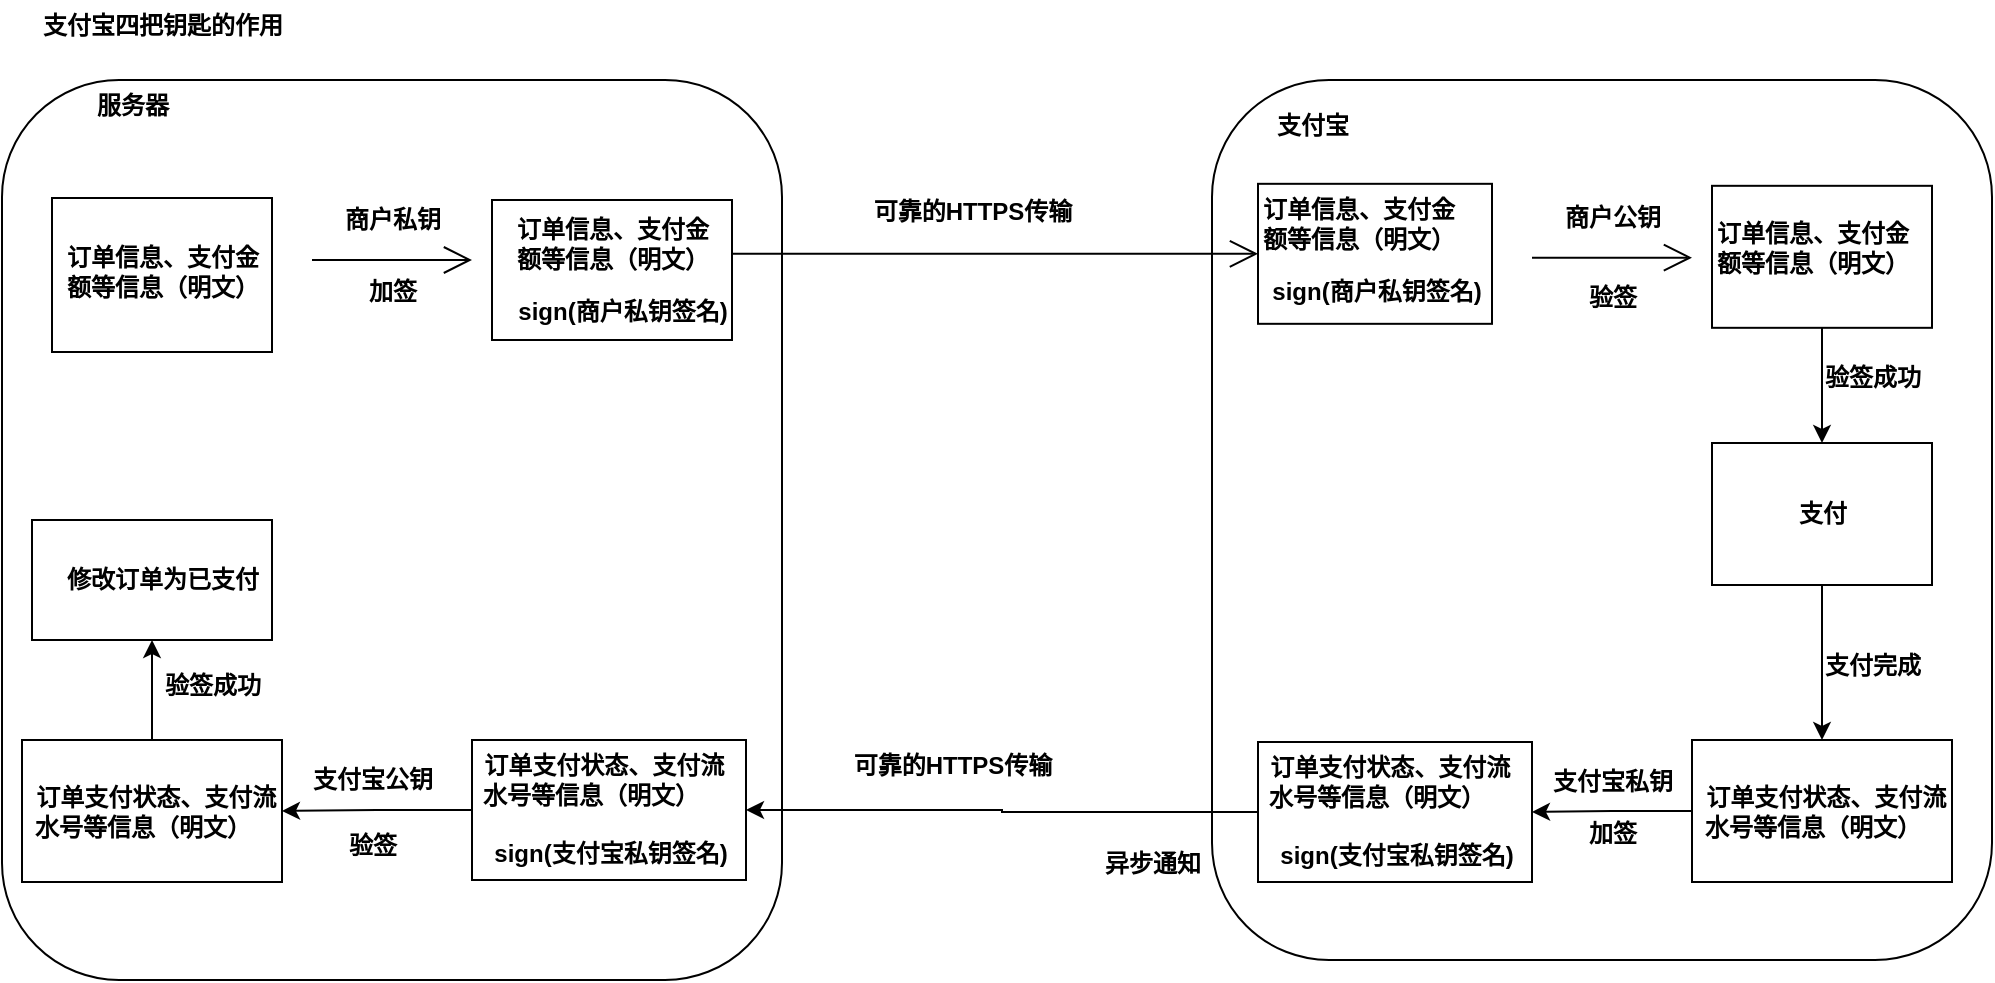 <mxfile version="21.3.0" type="github">
  <diagram name="第 1 页" id="V0CLP1AJc3eMLi_e2w1N">
    <mxGraphModel dx="1126" dy="542" grid="1" gridSize="10" guides="1" tooltips="1" connect="1" arrows="1" fold="1" page="1" pageScale="1" pageWidth="827" pageHeight="1169" math="0" shadow="0">
      <root>
        <mxCell id="0" />
        <mxCell id="1" parent="0" />
        <mxCell id="Gzzt9cg2-Gzr6qvwIWBU-1" value="" style="rounded=1;whiteSpace=wrap;html=1;" vertex="1" parent="1">
          <mxGeometry x="55" y="90" width="390" height="450" as="geometry" />
        </mxCell>
        <mxCell id="Gzzt9cg2-Gzr6qvwIWBU-3" value="服务器" style="text;align=center;fontStyle=1;verticalAlign=middle;spacingLeft=3;spacingRight=3;strokeColor=none;rotatable=0;points=[[0,0.5],[1,0.5]];portConstraint=eastwest;html=1;" vertex="1" parent="1">
          <mxGeometry x="80" y="90" width="80" height="26" as="geometry" />
        </mxCell>
        <mxCell id="Gzzt9cg2-Gzr6qvwIWBU-4" value="" style="rounded=1;whiteSpace=wrap;html=1;" vertex="1" parent="1">
          <mxGeometry x="660" y="90" width="390" height="440" as="geometry" />
        </mxCell>
        <mxCell id="Gzzt9cg2-Gzr6qvwIWBU-5" value="支付宝" style="text;align=center;fontStyle=1;verticalAlign=middle;spacingLeft=3;spacingRight=3;strokeColor=none;rotatable=0;points=[[0,0.5],[1,0.5]];portConstraint=eastwest;html=1;" vertex="1" parent="1">
          <mxGeometry x="670" y="99.91" width="80" height="26" as="geometry" />
        </mxCell>
        <mxCell id="Gzzt9cg2-Gzr6qvwIWBU-11" value="支付宝四把钥匙的作用" style="text;align=center;fontStyle=1;verticalAlign=middle;spacingLeft=3;spacingRight=3;strokeColor=none;rotatable=0;points=[[0,0.5],[1,0.5]];portConstraint=eastwest;html=1;" vertex="1" parent="1">
          <mxGeometry x="95" y="50" width="80" height="26" as="geometry" />
        </mxCell>
        <mxCell id="Gzzt9cg2-Gzr6qvwIWBU-13" value="商户私钥" style="text;align=center;fontStyle=1;verticalAlign=middle;spacingLeft=3;spacingRight=3;strokeColor=none;rotatable=0;points=[[0,0.5],[1,0.5]];portConstraint=eastwest;html=1;" vertex="1" parent="1">
          <mxGeometry x="210" y="147" width="80" height="26" as="geometry" />
        </mxCell>
        <mxCell id="Gzzt9cg2-Gzr6qvwIWBU-17" value="" style="rounded=0;whiteSpace=wrap;html=1;" vertex="1" parent="1">
          <mxGeometry x="300" y="150" width="120" height="70" as="geometry" />
        </mxCell>
        <mxCell id="Gzzt9cg2-Gzr6qvwIWBU-19" value="订单信息、支付金&lt;br style=&quot;border-color: var(--border-color);&quot;&gt;额等信息（明文）" style="text;align=center;fontStyle=1;verticalAlign=middle;spacingLeft=3;spacingRight=3;strokeColor=none;rotatable=0;points=[[0,0.5],[1,0.5]];portConstraint=eastwest;html=1;" vertex="1" parent="1">
          <mxGeometry x="320" y="158.91" width="80" height="26" as="geometry" />
        </mxCell>
        <mxCell id="Gzzt9cg2-Gzr6qvwIWBU-20" value="sign(商户私钥签名)" style="text;align=center;fontStyle=1;verticalAlign=middle;spacingLeft=3;spacingRight=3;strokeColor=none;rotatable=0;points=[[0,0.5],[1,0.5]];portConstraint=eastwest;html=1;" vertex="1" parent="1">
          <mxGeometry x="325" y="193" width="80" height="26" as="geometry" />
        </mxCell>
        <mxCell id="Gzzt9cg2-Gzr6qvwIWBU-26" value="可靠的HTTPS传输" style="text;align=center;fontStyle=1;verticalAlign=middle;spacingLeft=3;spacingRight=3;strokeColor=none;rotatable=0;points=[[0,0.5],[1,0.5]];portConstraint=eastwest;html=1;" vertex="1" parent="1">
          <mxGeometry x="500" y="142.91" width="80" height="26" as="geometry" />
        </mxCell>
        <mxCell id="Gzzt9cg2-Gzr6qvwIWBU-29" value="" style="rounded=0;whiteSpace=wrap;html=1;" vertex="1" parent="1">
          <mxGeometry x="80" y="149" width="110" height="77" as="geometry" />
        </mxCell>
        <mxCell id="Gzzt9cg2-Gzr6qvwIWBU-30" value="订单信息、支付金&lt;br&gt;额等信息（明文）" style="text;align=center;fontStyle=1;verticalAlign=middle;spacingLeft=3;spacingRight=3;strokeColor=none;rotatable=0;points=[[0,0.5],[1,0.5]];portConstraint=eastwest;html=1;" vertex="1" parent="1">
          <mxGeometry x="95" y="173" width="80" height="26" as="geometry" />
        </mxCell>
        <mxCell id="Gzzt9cg2-Gzr6qvwIWBU-33" value="" style="endArrow=open;endFill=1;endSize=12;html=1;rounded=0;" edge="1" parent="1">
          <mxGeometry width="160" relative="1" as="geometry">
            <mxPoint x="210" y="180" as="sourcePoint" />
            <mxPoint x="290" y="180" as="targetPoint" />
          </mxGeometry>
        </mxCell>
        <mxCell id="Gzzt9cg2-Gzr6qvwIWBU-34" value="加签" style="text;align=center;fontStyle=1;verticalAlign=middle;spacingLeft=3;spacingRight=3;strokeColor=none;rotatable=0;points=[[0,0.5],[1,0.5]];portConstraint=eastwest;html=1;" vertex="1" parent="1">
          <mxGeometry x="210" y="183" width="80" height="26" as="geometry" />
        </mxCell>
        <mxCell id="Gzzt9cg2-Gzr6qvwIWBU-35" value="商户公钥" style="text;align=center;fontStyle=1;verticalAlign=middle;spacingLeft=3;spacingRight=3;strokeColor=none;rotatable=0;points=[[0,0.5],[1,0.5]];portConstraint=eastwest;html=1;" vertex="1" parent="1">
          <mxGeometry x="820" y="145.82" width="80" height="26" as="geometry" />
        </mxCell>
        <mxCell id="Gzzt9cg2-Gzr6qvwIWBU-36" value="" style="rounded=0;whiteSpace=wrap;html=1;" vertex="1" parent="1">
          <mxGeometry x="683" y="141.91" width="117" height="70" as="geometry" />
        </mxCell>
        <mxCell id="Gzzt9cg2-Gzr6qvwIWBU-37" value="订单信息、支付金&lt;br style=&quot;border-color: var(--border-color);&quot;&gt;额等信息（明文）" style="text;align=center;fontStyle=1;verticalAlign=middle;spacingLeft=3;spacingRight=3;strokeColor=none;rotatable=0;points=[[0,0.5],[1,0.5]];portConstraint=eastwest;html=1;" vertex="1" parent="1">
          <mxGeometry x="693" y="148.91" width="80" height="26" as="geometry" />
        </mxCell>
        <mxCell id="Gzzt9cg2-Gzr6qvwIWBU-38" value="sign(商户私钥签名)" style="text;align=center;fontStyle=1;verticalAlign=middle;spacingLeft=3;spacingRight=3;strokeColor=none;rotatable=0;points=[[0,0.5],[1,0.5]];portConstraint=eastwest;html=1;" vertex="1" parent="1">
          <mxGeometry x="701.5" y="183" width="80" height="26" as="geometry" />
        </mxCell>
        <mxCell id="Gzzt9cg2-Gzr6qvwIWBU-50" style="edgeStyle=orthogonalEdgeStyle;rounded=0;orthogonalLoop=1;jettySize=auto;html=1;exitX=0.5;exitY=1;exitDx=0;exitDy=0;" edge="1" parent="1" source="Gzzt9cg2-Gzr6qvwIWBU-39" target="Gzzt9cg2-Gzr6qvwIWBU-46">
          <mxGeometry relative="1" as="geometry" />
        </mxCell>
        <mxCell id="Gzzt9cg2-Gzr6qvwIWBU-39" value="" style="rounded=0;whiteSpace=wrap;html=1;" vertex="1" parent="1">
          <mxGeometry x="910" y="142.91" width="110" height="71" as="geometry" />
        </mxCell>
        <mxCell id="Gzzt9cg2-Gzr6qvwIWBU-40" value="订单信息、支付金&lt;br style=&quot;border-color: var(--border-color);&quot;&gt;额等信息（明文）" style="text;align=center;fontStyle=1;verticalAlign=middle;spacingLeft=3;spacingRight=3;strokeColor=none;rotatable=0;points=[[0,0.5],[1,0.5]];portConstraint=eastwest;html=1;" vertex="1" parent="1">
          <mxGeometry x="920" y="160.91" width="80" height="26" as="geometry" />
        </mxCell>
        <mxCell id="Gzzt9cg2-Gzr6qvwIWBU-41" value="" style="endArrow=open;endFill=1;endSize=12;html=1;rounded=0;" edge="1" parent="1">
          <mxGeometry width="160" relative="1" as="geometry">
            <mxPoint x="820" y="178.82" as="sourcePoint" />
            <mxPoint x="900" y="178.82" as="targetPoint" />
          </mxGeometry>
        </mxCell>
        <mxCell id="Gzzt9cg2-Gzr6qvwIWBU-43" value="验签" style="text;align=center;fontStyle=1;verticalAlign=middle;spacingLeft=3;spacingRight=3;strokeColor=none;rotatable=0;points=[[0,0.5],[1,0.5]];portConstraint=eastwest;html=1;" vertex="1" parent="1">
          <mxGeometry x="820" y="185.91" width="80" height="26" as="geometry" />
        </mxCell>
        <mxCell id="Gzzt9cg2-Gzr6qvwIWBU-44" value="" style="endArrow=open;endFill=1;endSize=12;html=1;rounded=0;entryX=0;entryY=0.5;entryDx=0;entryDy=0;exitX=1;exitY=0.384;exitDx=0;exitDy=0;exitPerimeter=0;" edge="1" parent="1" source="Gzzt9cg2-Gzr6qvwIWBU-17" target="Gzzt9cg2-Gzr6qvwIWBU-36">
          <mxGeometry width="160" relative="1" as="geometry">
            <mxPoint x="430" y="180" as="sourcePoint" />
            <mxPoint x="590" y="180" as="targetPoint" />
          </mxGeometry>
        </mxCell>
        <mxCell id="Gzzt9cg2-Gzr6qvwIWBU-51" style="edgeStyle=orthogonalEdgeStyle;rounded=0;orthogonalLoop=1;jettySize=auto;html=1;exitX=0.5;exitY=1;exitDx=0;exitDy=0;" edge="1" parent="1" source="Gzzt9cg2-Gzr6qvwIWBU-46" target="Gzzt9cg2-Gzr6qvwIWBU-47">
          <mxGeometry relative="1" as="geometry" />
        </mxCell>
        <mxCell id="Gzzt9cg2-Gzr6qvwIWBU-46" value="" style="rounded=0;whiteSpace=wrap;html=1;" vertex="1" parent="1">
          <mxGeometry x="910" y="271.5" width="110" height="71" as="geometry" />
        </mxCell>
        <mxCell id="Gzzt9cg2-Gzr6qvwIWBU-59" style="edgeStyle=orthogonalEdgeStyle;rounded=0;orthogonalLoop=1;jettySize=auto;html=1;exitX=0;exitY=0.5;exitDx=0;exitDy=0;entryX=1;entryY=0.5;entryDx=0;entryDy=0;" edge="1" parent="1" source="Gzzt9cg2-Gzr6qvwIWBU-47" target="Gzzt9cg2-Gzr6qvwIWBU-56">
          <mxGeometry relative="1" as="geometry" />
        </mxCell>
        <mxCell id="Gzzt9cg2-Gzr6qvwIWBU-47" value="" style="rounded=0;whiteSpace=wrap;html=1;" vertex="1" parent="1">
          <mxGeometry x="900" y="420" width="130" height="71" as="geometry" />
        </mxCell>
        <mxCell id="Gzzt9cg2-Gzr6qvwIWBU-49" value="支付" style="text;align=center;fontStyle=1;verticalAlign=middle;spacingLeft=3;spacingRight=3;strokeColor=none;rotatable=0;points=[[0,0.5],[1,0.5]];portConstraint=eastwest;html=1;" vertex="1" parent="1">
          <mxGeometry x="925" y="294" width="80" height="26" as="geometry" />
        </mxCell>
        <mxCell id="Gzzt9cg2-Gzr6qvwIWBU-52" value="支付完成" style="text;align=center;fontStyle=1;verticalAlign=middle;spacingLeft=3;spacingRight=3;strokeColor=none;rotatable=0;points=[[0,0.5],[1,0.5]];portConstraint=eastwest;html=1;" vertex="1" parent="1">
          <mxGeometry x="950" y="370" width="80" height="26" as="geometry" />
        </mxCell>
        <mxCell id="Gzzt9cg2-Gzr6qvwIWBU-53" value="&amp;nbsp; &amp;nbsp; 订单支付状态、支付流&lt;br style=&quot;border-color: var(--border-color);&quot;&gt;水号等信息（明文）" style="text;align=center;fontStyle=1;verticalAlign=middle;spacingLeft=3;spacingRight=3;strokeColor=none;rotatable=0;points=[[0,0.5],[1,0.5]];portConstraint=eastwest;html=1;" vertex="1" parent="1">
          <mxGeometry x="920" y="442.5" width="80" height="26" as="geometry" />
        </mxCell>
        <mxCell id="Gzzt9cg2-Gzr6qvwIWBU-75" style="edgeStyle=orthogonalEdgeStyle;rounded=0;orthogonalLoop=1;jettySize=auto;html=1;exitX=0;exitY=0.5;exitDx=0;exitDy=0;" edge="1" parent="1" source="Gzzt9cg2-Gzr6qvwIWBU-56" target="Gzzt9cg2-Gzr6qvwIWBU-62">
          <mxGeometry relative="1" as="geometry" />
        </mxCell>
        <mxCell id="Gzzt9cg2-Gzr6qvwIWBU-56" value="" style="rounded=0;whiteSpace=wrap;html=1;" vertex="1" parent="1">
          <mxGeometry x="683" y="421" width="137" height="70" as="geometry" />
        </mxCell>
        <mxCell id="Gzzt9cg2-Gzr6qvwIWBU-57" value="&amp;nbsp; &amp;nbsp; 订单支付状态、支付流&lt;br&gt;水号等信息（明文）" style="text;align=center;fontStyle=1;verticalAlign=middle;spacingLeft=3;spacingRight=3;strokeColor=none;rotatable=0;points=[[0,0.5],[1,0.5]];portConstraint=eastwest;html=1;" vertex="1" parent="1">
          <mxGeometry x="701.5" y="428" width="80" height="26" as="geometry" />
        </mxCell>
        <mxCell id="Gzzt9cg2-Gzr6qvwIWBU-58" value="sign(支付宝私钥签名)" style="text;align=center;fontStyle=1;verticalAlign=middle;spacingLeft=3;spacingRight=3;strokeColor=none;rotatable=0;points=[[0,0.5],[1,0.5]];portConstraint=eastwest;html=1;" vertex="1" parent="1">
          <mxGeometry x="711.5" y="465" width="80" height="26" as="geometry" />
        </mxCell>
        <mxCell id="Gzzt9cg2-Gzr6qvwIWBU-60" value="支付宝私钥" style="text;align=center;fontStyle=1;verticalAlign=middle;spacingLeft=3;spacingRight=3;strokeColor=none;rotatable=0;points=[[0,0.5],[1,0.5]];portConstraint=eastwest;html=1;" vertex="1" parent="1">
          <mxGeometry x="820" y="428" width="80" height="26" as="geometry" />
        </mxCell>
        <mxCell id="Gzzt9cg2-Gzr6qvwIWBU-61" value="加签" style="text;align=center;fontStyle=1;verticalAlign=middle;spacingLeft=3;spacingRight=3;strokeColor=none;rotatable=0;points=[[0,0.5],[1,0.5]];portConstraint=eastwest;html=1;" vertex="1" parent="1">
          <mxGeometry x="820" y="454" width="80" height="26" as="geometry" />
        </mxCell>
        <mxCell id="Gzzt9cg2-Gzr6qvwIWBU-62" value="" style="rounded=0;whiteSpace=wrap;html=1;" vertex="1" parent="1">
          <mxGeometry x="290" y="420" width="137" height="70" as="geometry" />
        </mxCell>
        <mxCell id="Gzzt9cg2-Gzr6qvwIWBU-63" value="&amp;nbsp; &amp;nbsp; 订单支付状态、支付流&lt;br&gt;水号等信息（明文）" style="text;align=center;fontStyle=1;verticalAlign=middle;spacingLeft=3;spacingRight=3;strokeColor=none;rotatable=0;points=[[0,0.5],[1,0.5]];portConstraint=eastwest;html=1;" vertex="1" parent="1">
          <mxGeometry x="308.5" y="427" width="80" height="26" as="geometry" />
        </mxCell>
        <mxCell id="Gzzt9cg2-Gzr6qvwIWBU-64" value="sign(支付宝私钥签名)" style="text;align=center;fontStyle=1;verticalAlign=middle;spacingLeft=3;spacingRight=3;strokeColor=none;rotatable=0;points=[[0,0.5],[1,0.5]];portConstraint=eastwest;html=1;" vertex="1" parent="1">
          <mxGeometry x="318.5" y="464" width="80" height="26" as="geometry" />
        </mxCell>
        <mxCell id="Gzzt9cg2-Gzr6qvwIWBU-81" style="edgeStyle=orthogonalEdgeStyle;rounded=0;orthogonalLoop=1;jettySize=auto;html=1;exitX=0.5;exitY=0;exitDx=0;exitDy=0;entryX=0.5;entryY=1;entryDx=0;entryDy=0;" edge="1" parent="1" source="Gzzt9cg2-Gzr6qvwIWBU-66" target="Gzzt9cg2-Gzr6qvwIWBU-79">
          <mxGeometry relative="1" as="geometry" />
        </mxCell>
        <mxCell id="Gzzt9cg2-Gzr6qvwIWBU-66" value="" style="rounded=0;whiteSpace=wrap;html=1;" vertex="1" parent="1">
          <mxGeometry x="65" y="420" width="130" height="71" as="geometry" />
        </mxCell>
        <mxCell id="Gzzt9cg2-Gzr6qvwIWBU-67" value="&amp;nbsp; &amp;nbsp; 订单支付状态、支付流&lt;br style=&quot;border-color: var(--border-color);&quot;&gt;水号等信息（明文）" style="text;align=center;fontStyle=1;verticalAlign=middle;spacingLeft=3;spacingRight=3;strokeColor=none;rotatable=0;points=[[0,0.5],[1,0.5]];portConstraint=eastwest;html=1;" vertex="1" parent="1">
          <mxGeometry x="85" y="442.5" width="80" height="26" as="geometry" />
        </mxCell>
        <mxCell id="Gzzt9cg2-Gzr6qvwIWBU-70" style="edgeStyle=orthogonalEdgeStyle;rounded=0;orthogonalLoop=1;jettySize=auto;html=1;exitX=0;exitY=0.5;exitDx=0;exitDy=0;entryX=1;entryY=0.5;entryDx=0;entryDy=0;" edge="1" parent="1" source="Gzzt9cg2-Gzr6qvwIWBU-62" target="Gzzt9cg2-Gzr6qvwIWBU-66">
          <mxGeometry relative="1" as="geometry">
            <mxPoint x="200" y="458" as="targetPoint" />
            <mxPoint x="280" y="458" as="sourcePoint" />
          </mxGeometry>
        </mxCell>
        <mxCell id="Gzzt9cg2-Gzr6qvwIWBU-71" value="支付宝公钥" style="text;align=center;fontStyle=1;verticalAlign=middle;spacingLeft=3;spacingRight=3;strokeColor=none;rotatable=0;points=[[0,0.5],[1,0.5]];portConstraint=eastwest;html=1;" vertex="1" parent="1">
          <mxGeometry x="200" y="427" width="80" height="26" as="geometry" />
        </mxCell>
        <mxCell id="Gzzt9cg2-Gzr6qvwIWBU-74" value="验签" style="text;align=center;fontStyle=1;verticalAlign=middle;spacingLeft=3;spacingRight=3;strokeColor=none;rotatable=0;points=[[0,0.5],[1,0.5]];portConstraint=eastwest;html=1;" vertex="1" parent="1">
          <mxGeometry x="200" y="460" width="80" height="26" as="geometry" />
        </mxCell>
        <mxCell id="Gzzt9cg2-Gzr6qvwIWBU-76" value="可靠的HTTPS传输" style="text;align=center;fontStyle=1;verticalAlign=middle;spacingLeft=3;spacingRight=3;strokeColor=none;rotatable=0;points=[[0,0.5],[1,0.5]];portConstraint=eastwest;html=1;" vertex="1" parent="1">
          <mxGeometry x="490" y="420" width="80" height="26" as="geometry" />
        </mxCell>
        <mxCell id="Gzzt9cg2-Gzr6qvwIWBU-77" value="异步通知" style="text;align=center;fontStyle=1;verticalAlign=middle;spacingLeft=3;spacingRight=3;strokeColor=none;rotatable=0;points=[[0,0.5],[1,0.5]];portConstraint=eastwest;html=1;" vertex="1" parent="1">
          <mxGeometry x="590" y="468.5" width="80" height="26" as="geometry" />
        </mxCell>
        <mxCell id="Gzzt9cg2-Gzr6qvwIWBU-78" value="验签成功" style="text;align=center;fontStyle=1;verticalAlign=middle;spacingLeft=3;spacingRight=3;strokeColor=none;rotatable=0;points=[[0,0.5],[1,0.5]];portConstraint=eastwest;html=1;" vertex="1" parent="1">
          <mxGeometry x="950" y="226" width="80" height="26" as="geometry" />
        </mxCell>
        <mxCell id="Gzzt9cg2-Gzr6qvwIWBU-79" value="" style="rounded=0;whiteSpace=wrap;html=1;" vertex="1" parent="1">
          <mxGeometry x="70" y="310" width="120" height="60" as="geometry" />
        </mxCell>
        <mxCell id="Gzzt9cg2-Gzr6qvwIWBU-80" value="修改订单为已支付" style="text;align=center;fontStyle=1;verticalAlign=middle;spacingLeft=3;spacingRight=3;strokeColor=none;rotatable=0;points=[[0,0.5],[1,0.5]];portConstraint=eastwest;html=1;" vertex="1" parent="1">
          <mxGeometry x="95" y="327" width="80" height="26" as="geometry" />
        </mxCell>
        <mxCell id="Gzzt9cg2-Gzr6qvwIWBU-82" value="验签成功" style="text;align=center;fontStyle=1;verticalAlign=middle;spacingLeft=3;spacingRight=3;strokeColor=none;rotatable=0;points=[[0,0.5],[1,0.5]];portConstraint=eastwest;html=1;" vertex="1" parent="1">
          <mxGeometry x="120" y="380" width="80" height="26" as="geometry" />
        </mxCell>
      </root>
    </mxGraphModel>
  </diagram>
</mxfile>
